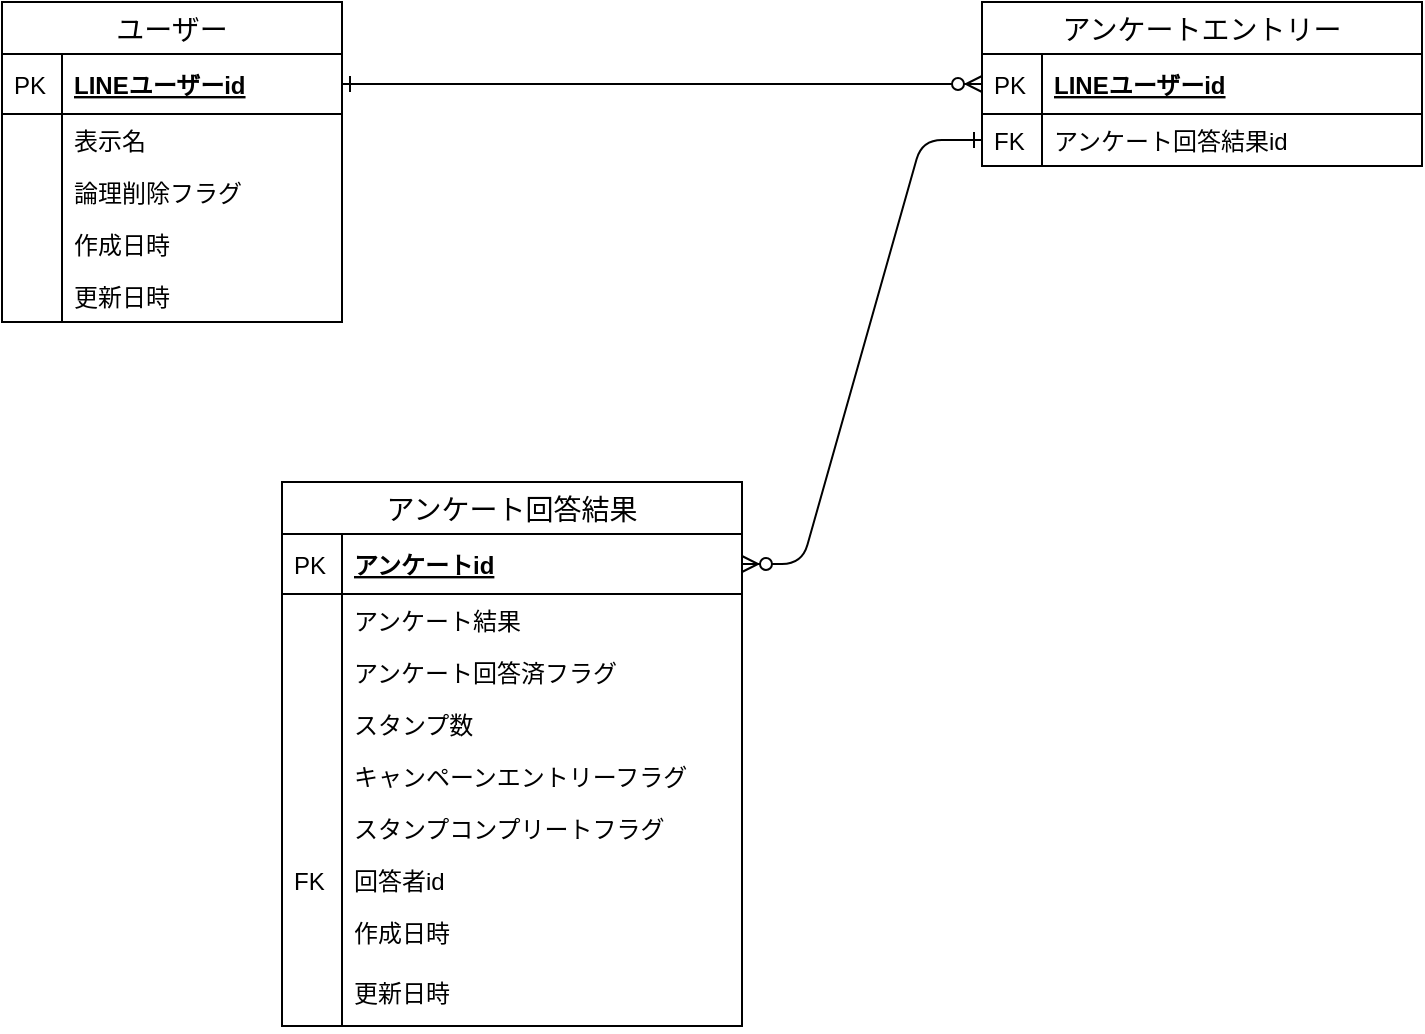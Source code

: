<mxfile version="13.10.0" type="embed">
    <diagram id="o7B-kFDGnUQg6pGjCamN" name="ページ1">
        <mxGraphModel dx="1079" dy="900" grid="1" gridSize="10" guides="1" tooltips="1" connect="1" arrows="1" fold="1" page="1" pageScale="1" pageWidth="827" pageHeight="1169" math="0" shadow="0">
            <root>
                <mxCell id="0"/>
                <mxCell id="1" parent="0"/>
                <mxCell id="6" value="ユーザー" style="swimlane;fontStyle=0;childLayout=stackLayout;horizontal=1;startSize=26;horizontalStack=0;resizeParent=1;resizeParentMax=0;resizeLast=0;collapsible=1;marginBottom=0;align=center;fontSize=14;" parent="1" vertex="1">
                    <mxGeometry x="20" y="140" width="170" height="160" as="geometry"/>
                </mxCell>
                <mxCell id="7" value="LINEユーザーid" style="shape=partialRectangle;top=0;left=0;right=0;bottom=1;align=left;verticalAlign=middle;fillColor=none;spacingLeft=34;spacingRight=4;overflow=hidden;rotatable=0;points=[[0,0.5],[1,0.5]];portConstraint=eastwest;dropTarget=0;fontStyle=5;fontSize=12;" parent="6" vertex="1">
                    <mxGeometry y="26" width="170" height="30" as="geometry"/>
                </mxCell>
                <mxCell id="8" value="PK" style="shape=partialRectangle;top=0;left=0;bottom=0;fillColor=none;align=left;verticalAlign=middle;spacingLeft=4;spacingRight=4;overflow=hidden;rotatable=0;points=[];portConstraint=eastwest;part=1;fontSize=12;" parent="7" vertex="1" connectable="0">
                    <mxGeometry width="30" height="30" as="geometry"/>
                </mxCell>
                <mxCell id="9" value="表示名" style="shape=partialRectangle;top=0;left=0;right=0;bottom=0;align=left;verticalAlign=top;fillColor=none;spacingLeft=34;spacingRight=4;overflow=hidden;rotatable=0;points=[[0,0.5],[1,0.5]];portConstraint=eastwest;dropTarget=0;fontSize=12;" parent="6" vertex="1">
                    <mxGeometry y="56" width="170" height="26" as="geometry"/>
                </mxCell>
                <mxCell id="10" value="" style="shape=partialRectangle;top=0;left=0;bottom=0;fillColor=none;align=left;verticalAlign=top;spacingLeft=4;spacingRight=4;overflow=hidden;rotatable=0;points=[];portConstraint=eastwest;part=1;fontSize=12;" parent="9" vertex="1" connectable="0">
                    <mxGeometry width="30" height="26" as="geometry"/>
                </mxCell>
                <mxCell id="21" value="論理削除フラグ" style="shape=partialRectangle;top=0;left=0;right=0;bottom=0;align=left;verticalAlign=top;fillColor=none;spacingLeft=34;spacingRight=4;overflow=hidden;rotatable=0;points=[[0,0.5],[1,0.5]];portConstraint=eastwest;dropTarget=0;fontSize=12;" parent="6" vertex="1">
                    <mxGeometry y="82" width="170" height="26" as="geometry"/>
                </mxCell>
                <mxCell id="22" value="" style="shape=partialRectangle;top=0;left=0;bottom=0;fillColor=none;align=left;verticalAlign=top;spacingLeft=4;spacingRight=4;overflow=hidden;rotatable=0;points=[];portConstraint=eastwest;part=1;fontSize=12;" parent="21" vertex="1" connectable="0">
                    <mxGeometry width="30" height="26" as="geometry"/>
                </mxCell>
                <mxCell id="23" value="作成日時" style="shape=partialRectangle;top=0;left=0;right=0;bottom=0;align=left;verticalAlign=top;fillColor=none;spacingLeft=34;spacingRight=4;overflow=hidden;rotatable=0;points=[[0,0.5],[1,0.5]];portConstraint=eastwest;dropTarget=0;fontSize=12;" parent="6" vertex="1">
                    <mxGeometry y="108" width="170" height="26" as="geometry"/>
                </mxCell>
                <mxCell id="24" value="" style="shape=partialRectangle;top=0;left=0;bottom=0;fillColor=none;align=left;verticalAlign=top;spacingLeft=4;spacingRight=4;overflow=hidden;rotatable=0;points=[];portConstraint=eastwest;part=1;fontSize=12;" parent="23" vertex="1" connectable="0">
                    <mxGeometry width="30" height="26" as="geometry"/>
                </mxCell>
                <mxCell id="25" value="更新日時" style="shape=partialRectangle;top=0;left=0;right=0;bottom=0;align=left;verticalAlign=top;fillColor=none;spacingLeft=34;spacingRight=4;overflow=hidden;rotatable=0;points=[[0,0.5],[1,0.5]];portConstraint=eastwest;dropTarget=0;fontSize=12;" parent="6" vertex="1">
                    <mxGeometry y="134" width="170" height="26" as="geometry"/>
                </mxCell>
                <mxCell id="26" value="" style="shape=partialRectangle;top=0;left=0;bottom=0;fillColor=none;align=left;verticalAlign=top;spacingLeft=4;spacingRight=4;overflow=hidden;rotatable=0;points=[];portConstraint=eastwest;part=1;fontSize=12;" parent="25" vertex="1" connectable="0">
                    <mxGeometry width="30" height="26" as="geometry"/>
                </mxCell>
                <mxCell id="67" value="アンケート回答結果" style="swimlane;fontStyle=0;childLayout=stackLayout;horizontal=1;startSize=26;horizontalStack=0;resizeParent=1;resizeParentMax=0;resizeLast=0;collapsible=1;marginBottom=0;align=center;fontSize=14;" parent="1" vertex="1">
                    <mxGeometry x="160" y="380" width="230" height="272" as="geometry"/>
                </mxCell>
                <mxCell id="68" value="アンケートid" style="shape=partialRectangle;top=0;left=0;right=0;bottom=1;align=left;verticalAlign=middle;fillColor=none;spacingLeft=34;spacingRight=4;overflow=hidden;rotatable=0;points=[[0,0.5],[1,0.5]];portConstraint=eastwest;dropTarget=0;fontStyle=5;fontSize=12;" parent="67" vertex="1">
                    <mxGeometry y="26" width="230" height="30" as="geometry"/>
                </mxCell>
                <mxCell id="69" value="PK" style="shape=partialRectangle;top=0;left=0;bottom=0;fillColor=none;align=left;verticalAlign=middle;spacingLeft=4;spacingRight=4;overflow=hidden;rotatable=0;points=[];portConstraint=eastwest;part=1;fontSize=12;" parent="68" vertex="1" connectable="0">
                    <mxGeometry width="30" height="30" as="geometry"/>
                </mxCell>
                <mxCell id="70" value="アンケート結果　" style="shape=partialRectangle;top=0;left=0;right=0;bottom=0;align=left;verticalAlign=top;fillColor=none;spacingLeft=34;spacingRight=4;overflow=hidden;rotatable=0;points=[[0,0.5],[1,0.5]];portConstraint=eastwest;dropTarget=0;fontSize=12;" parent="67" vertex="1">
                    <mxGeometry y="56" width="230" height="26" as="geometry"/>
                </mxCell>
                <mxCell id="71" value="" style="shape=partialRectangle;top=0;left=0;bottom=0;fillColor=none;align=left;verticalAlign=top;spacingLeft=4;spacingRight=4;overflow=hidden;rotatable=0;points=[];portConstraint=eastwest;part=1;fontSize=12;" parent="70" vertex="1" connectable="0">
                    <mxGeometry width="30" height="26" as="geometry"/>
                </mxCell>
                <mxCell id="72" value="アンケート回答済フラグ&#10;" style="shape=partialRectangle;top=0;left=0;right=0;bottom=0;align=left;verticalAlign=top;fillColor=none;spacingLeft=34;spacingRight=4;overflow=hidden;rotatable=0;points=[[0,0.5],[1,0.5]];portConstraint=eastwest;dropTarget=0;fontSize=12;" parent="67" vertex="1">
                    <mxGeometry y="82" width="230" height="26" as="geometry"/>
                </mxCell>
                <mxCell id="73" value="" style="shape=partialRectangle;top=0;left=0;bottom=0;fillColor=none;align=left;verticalAlign=top;spacingLeft=4;spacingRight=4;overflow=hidden;rotatable=0;points=[];portConstraint=eastwest;part=1;fontSize=12;" parent="72" vertex="1" connectable="0">
                    <mxGeometry width="30" height="26" as="geometry"/>
                </mxCell>
                <mxCell id="74" value="スタンプ数" style="shape=partialRectangle;top=0;left=0;right=0;bottom=0;align=left;verticalAlign=top;fillColor=none;spacingLeft=34;spacingRight=4;overflow=hidden;rotatable=0;points=[[0,0.5],[1,0.5]];portConstraint=eastwest;dropTarget=0;fontSize=12;" parent="67" vertex="1">
                    <mxGeometry y="108" width="230" height="26" as="geometry"/>
                </mxCell>
                <mxCell id="75" value="" style="shape=partialRectangle;top=0;left=0;bottom=0;fillColor=none;align=left;verticalAlign=top;spacingLeft=4;spacingRight=4;overflow=hidden;rotatable=0;points=[];portConstraint=eastwest;part=1;fontSize=12;" parent="74" vertex="1" connectable="0">
                    <mxGeometry width="30" height="26" as="geometry"/>
                </mxCell>
                <mxCell id="76" value="キャンペーンエントリーフラグ" style="shape=partialRectangle;top=0;left=0;right=0;bottom=0;align=left;verticalAlign=top;fillColor=none;spacingLeft=34;spacingRight=4;overflow=hidden;rotatable=0;points=[[0,0.5],[1,0.5]];portConstraint=eastwest;dropTarget=0;fontSize=12;" parent="67" vertex="1">
                    <mxGeometry y="134" width="230" height="26" as="geometry"/>
                </mxCell>
                <mxCell id="77" value="" style="shape=partialRectangle;top=0;left=0;bottom=0;fillColor=none;align=left;verticalAlign=top;spacingLeft=4;spacingRight=4;overflow=hidden;rotatable=0;points=[];portConstraint=eastwest;part=1;fontSize=12;" parent="76" vertex="1" connectable="0">
                    <mxGeometry width="30" height="26" as="geometry"/>
                </mxCell>
                <mxCell id="78" value="スタンプコンプリートフラグ" style="shape=partialRectangle;top=0;left=0;right=0;bottom=0;align=left;verticalAlign=top;fillColor=none;spacingLeft=34;spacingRight=4;overflow=hidden;rotatable=0;points=[[0,0.5],[1,0.5]];portConstraint=eastwest;dropTarget=0;fontSize=12;" parent="67" vertex="1">
                    <mxGeometry y="160" width="230" height="26" as="geometry"/>
                </mxCell>
                <mxCell id="79" value="" style="shape=partialRectangle;top=0;left=0;bottom=0;fillColor=none;align=left;verticalAlign=top;spacingLeft=4;spacingRight=4;overflow=hidden;rotatable=0;points=[];portConstraint=eastwest;part=1;fontSize=12;" parent="78" vertex="1" connectable="0">
                    <mxGeometry width="30" height="26" as="geometry"/>
                </mxCell>
                <mxCell id="80" value="回答者id&#10;" style="shape=partialRectangle;top=0;left=0;right=0;bottom=0;align=left;verticalAlign=top;fillColor=none;spacingLeft=34;spacingRight=4;overflow=hidden;rotatable=0;points=[[0,0.5],[1,0.5]];portConstraint=eastwest;dropTarget=0;fontSize=12;" parent="67" vertex="1">
                    <mxGeometry y="186" width="230" height="26" as="geometry"/>
                </mxCell>
                <mxCell id="81" value="FK" style="shape=partialRectangle;top=0;left=0;bottom=0;fillColor=none;align=left;verticalAlign=top;spacingLeft=4;spacingRight=4;overflow=hidden;rotatable=0;points=[];portConstraint=eastwest;part=1;fontSize=12;" parent="80" vertex="1" connectable="0">
                    <mxGeometry width="30" height="26" as="geometry"/>
                </mxCell>
                <mxCell id="86" value="作成日時" style="shape=partialRectangle;top=0;left=0;right=0;bottom=0;align=left;verticalAlign=top;fillColor=none;spacingLeft=34;spacingRight=4;overflow=hidden;rotatable=0;points=[[0,0.5],[1,0.5]];portConstraint=eastwest;dropTarget=0;fontSize=12;" parent="67" vertex="1">
                    <mxGeometry y="212" width="230" height="30" as="geometry"/>
                </mxCell>
                <mxCell id="87" value="" style="shape=partialRectangle;top=0;left=0;bottom=0;fillColor=none;align=left;verticalAlign=top;spacingLeft=4;spacingRight=4;overflow=hidden;rotatable=0;points=[];portConstraint=eastwest;part=1;fontSize=12;" parent="86" vertex="1" connectable="0">
                    <mxGeometry width="30" height="30.0" as="geometry"/>
                </mxCell>
                <mxCell id="88" value="更新日時" style="shape=partialRectangle;top=0;left=0;right=0;bottom=0;align=left;verticalAlign=top;fillColor=none;spacingLeft=34;spacingRight=4;overflow=hidden;rotatable=0;points=[[0,0.5],[1,0.5]];portConstraint=eastwest;dropTarget=0;fontSize=12;" parent="67" vertex="1">
                    <mxGeometry y="242" width="230" height="30" as="geometry"/>
                </mxCell>
                <mxCell id="89" value="" style="shape=partialRectangle;top=0;left=0;bottom=0;fillColor=none;align=left;verticalAlign=top;spacingLeft=4;spacingRight=4;overflow=hidden;rotatable=0;points=[];portConstraint=eastwest;part=1;fontSize=12;" parent="88" vertex="1" connectable="0">
                    <mxGeometry width="30" height="30.0" as="geometry"/>
                </mxCell>
                <mxCell id="90" value="アンケートエントリー" style="swimlane;fontStyle=0;childLayout=stackLayout;horizontal=1;startSize=26;horizontalStack=0;resizeParent=1;resizeParentMax=0;resizeLast=0;collapsible=1;marginBottom=0;align=center;fontSize=14;" parent="1" vertex="1">
                    <mxGeometry x="510" y="140" width="220" height="82" as="geometry"/>
                </mxCell>
                <mxCell id="91" value="LINEユーザーid" style="shape=partialRectangle;top=0;left=0;right=0;bottom=1;align=left;verticalAlign=middle;fillColor=none;spacingLeft=34;spacingRight=4;overflow=hidden;rotatable=0;points=[[0,0.5],[1,0.5]];portConstraint=eastwest;dropTarget=0;fontStyle=5;fontSize=12;" parent="90" vertex="1">
                    <mxGeometry y="26" width="220" height="30" as="geometry"/>
                </mxCell>
                <mxCell id="92" value="PK" style="shape=partialRectangle;top=0;left=0;bottom=0;fillColor=none;align=left;verticalAlign=middle;spacingLeft=4;spacingRight=4;overflow=hidden;rotatable=0;points=[];portConstraint=eastwest;part=1;fontSize=12;" parent="91" vertex="1" connectable="0">
                    <mxGeometry width="30" height="30" as="geometry"/>
                </mxCell>
                <mxCell id="93" value="アンケート回答結果id" style="shape=partialRectangle;top=0;left=0;right=0;bottom=0;align=left;verticalAlign=top;fillColor=none;spacingLeft=34;spacingRight=4;overflow=hidden;rotatable=0;points=[[0,0.5],[1,0.5]];portConstraint=eastwest;dropTarget=0;fontSize=12;" parent="90" vertex="1">
                    <mxGeometry y="56" width="220" height="26" as="geometry"/>
                </mxCell>
                <mxCell id="94" value="FK" style="shape=partialRectangle;top=0;left=0;bottom=0;fillColor=none;align=left;verticalAlign=top;spacingLeft=4;spacingRight=4;overflow=hidden;rotatable=0;points=[];portConstraint=eastwest;part=1;fontSize=12;" parent="93" vertex="1" connectable="0">
                    <mxGeometry width="30" height="26" as="geometry"/>
                </mxCell>
                <mxCell id="101" value="" style="edgeStyle=entityRelationEdgeStyle;fontSize=12;html=1;endArrow=ERone;startArrow=ERzeroToMany;endFill=0;startFill=1;entryX=1;entryY=0.5;entryDx=0;entryDy=0;exitX=0;exitY=0.5;exitDx=0;exitDy=0;" edge="1" parent="1" source="91" target="7">
                    <mxGeometry width="100" height="100" relative="1" as="geometry">
                        <mxPoint x="400" y="478" as="sourcePoint"/>
                        <mxPoint x="300" y="320" as="targetPoint"/>
                    </mxGeometry>
                </mxCell>
                <mxCell id="102" value="" style="edgeStyle=entityRelationEdgeStyle;fontSize=12;html=1;endArrow=ERone;startArrow=ERzeroToMany;endFill=0;startFill=1;entryX=0;entryY=0.5;entryDx=0;entryDy=0;exitX=1;exitY=0.5;exitDx=0;exitDy=0;" edge="1" parent="1" source="68" target="93">
                    <mxGeometry width="100" height="100" relative="1" as="geometry">
                        <mxPoint x="370" y="490" as="sourcePoint"/>
                        <mxPoint x="290" y="660" as="targetPoint"/>
                    </mxGeometry>
                </mxCell>
            </root>
        </mxGraphModel>
    </diagram>
</mxfile>